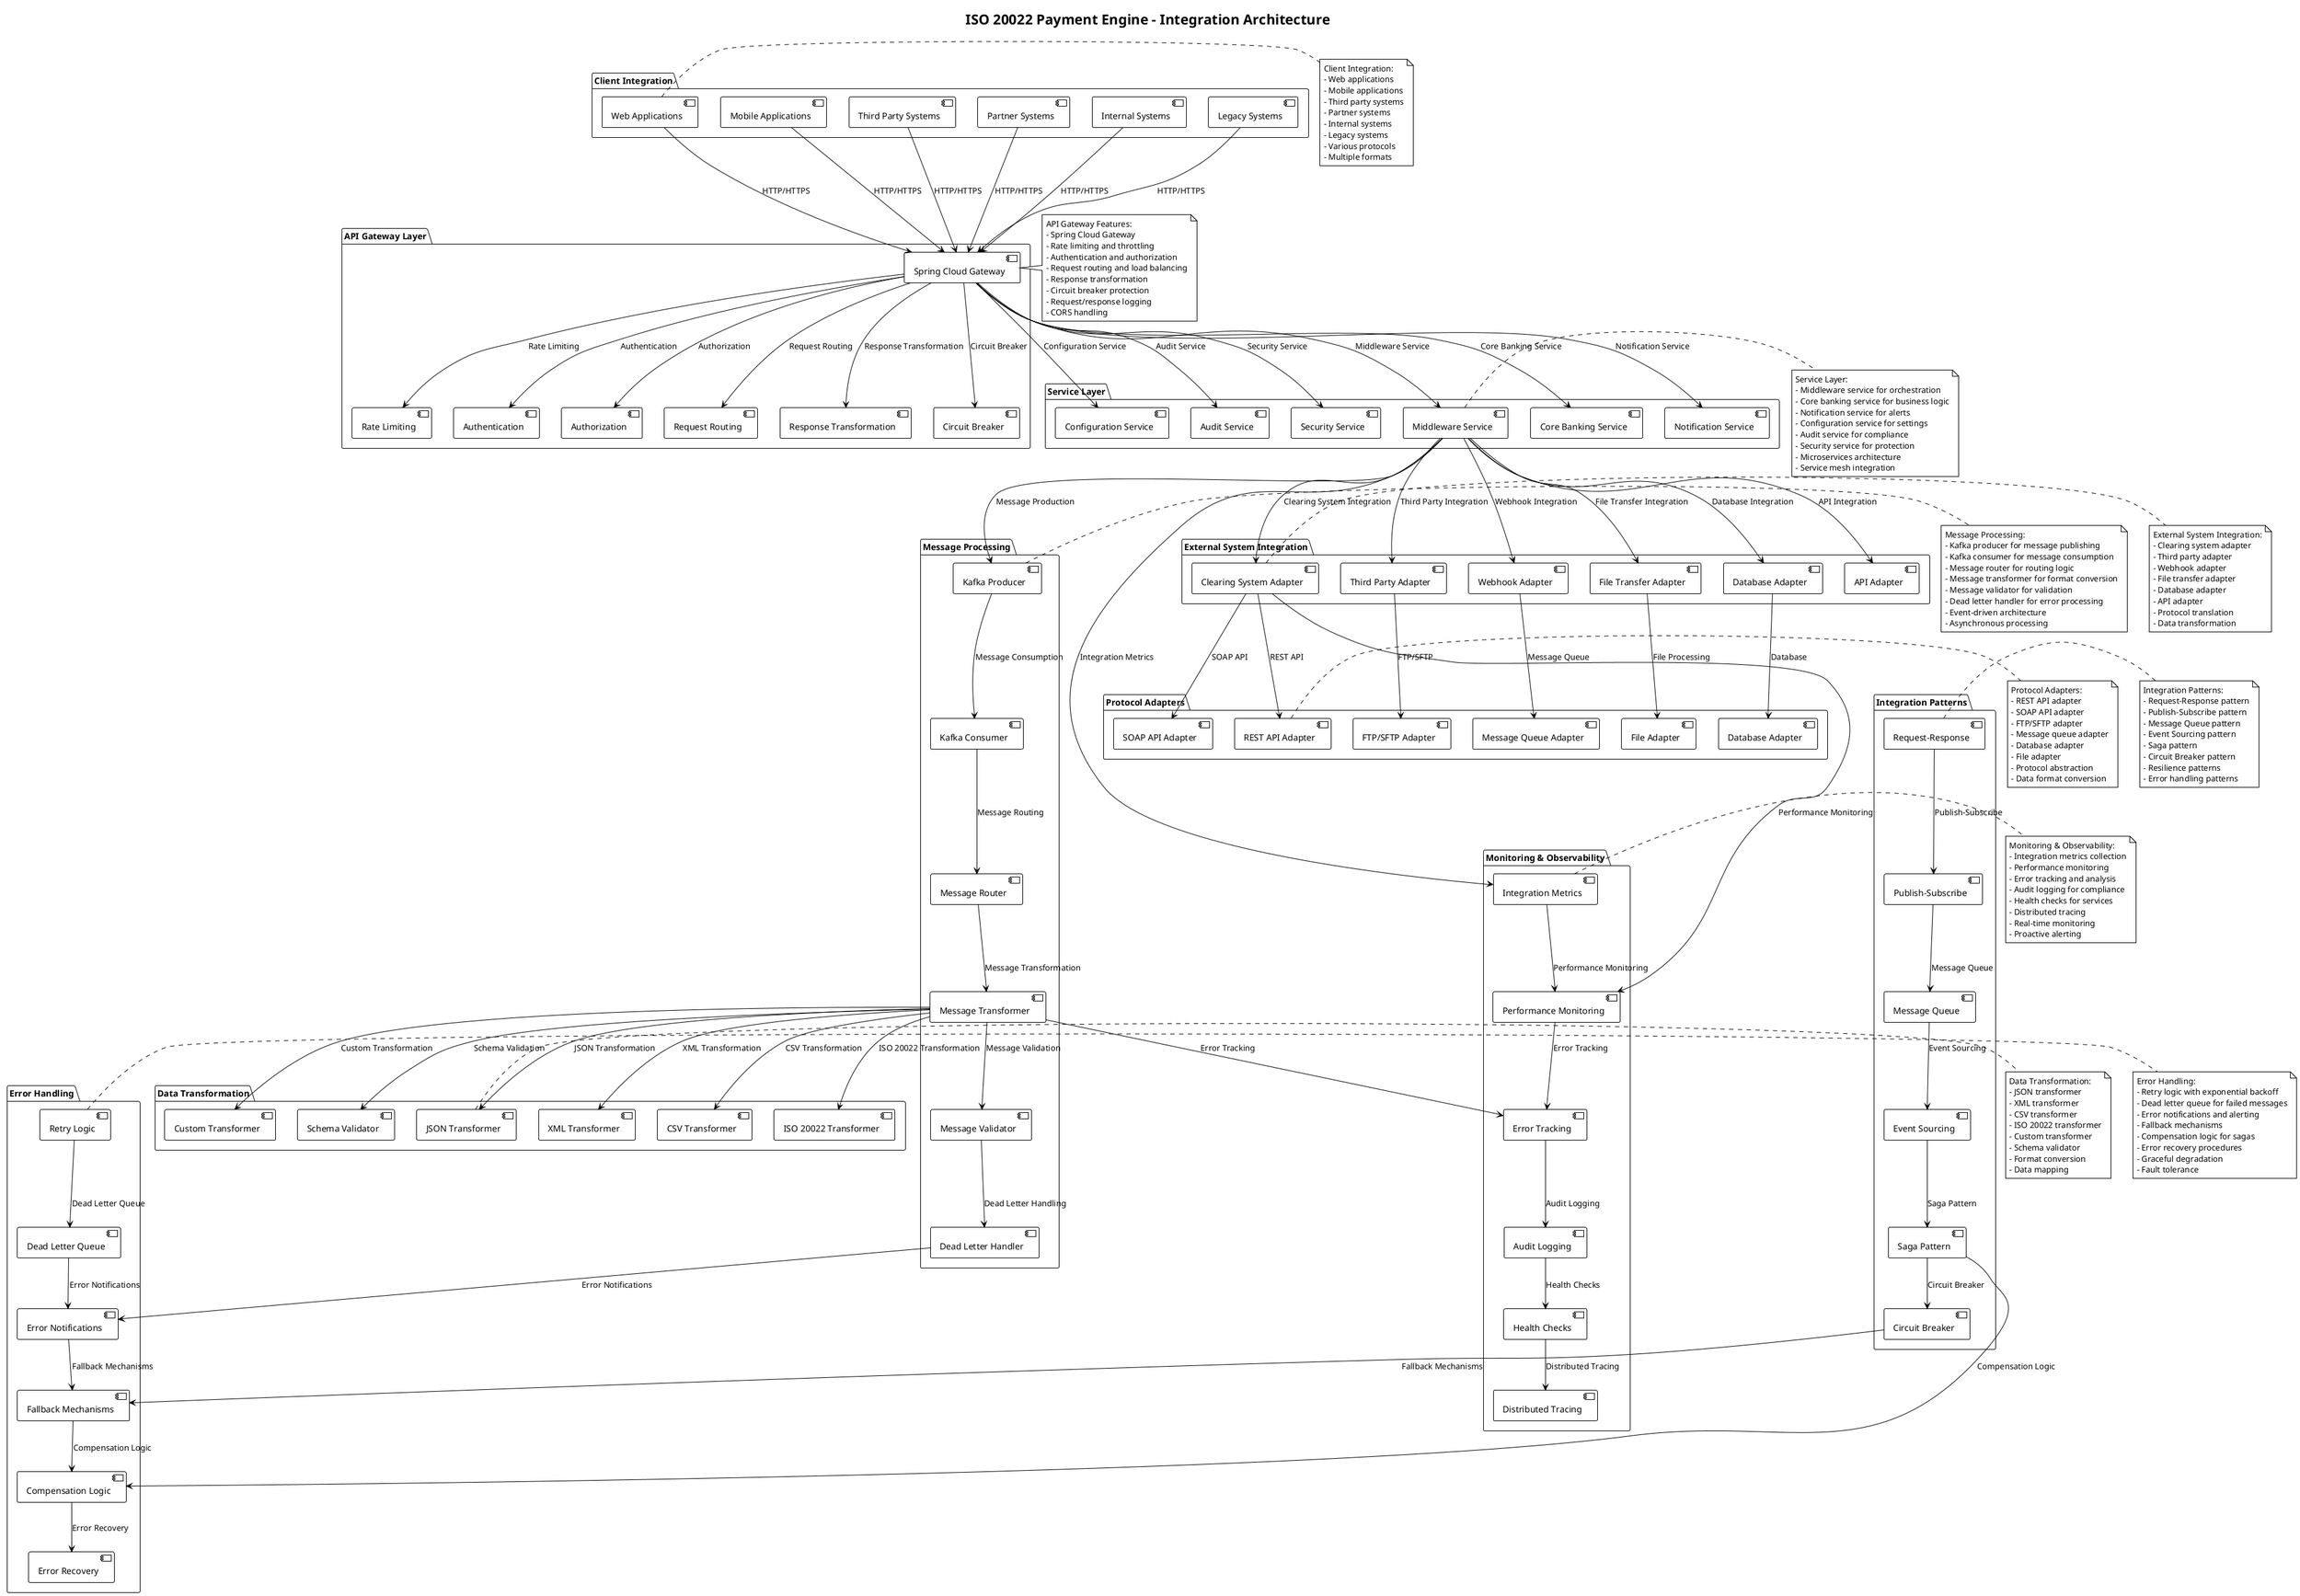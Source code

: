 @startuml INTEGRATION_ARCHITECTURE
!theme plain
title ISO 20022 Payment Engine - Integration Architecture

package "Client Integration" {
    [Web Applications] as WA
    [Mobile Applications] as MA
    [Third Party Systems] as TPS
    [Partner Systems] as PS
    [Internal Systems] as IS
    [Legacy Systems] as LS
}

package "API Gateway Layer" {
    [Spring Cloud Gateway] as SCG
    [Rate Limiting] as RL
    [Authentication] as Auth
    [Authorization] as AuthZ
    [Request Routing] as RR
    [Response Transformation] as RT
    [Circuit Breaker] as CB
}

package "Service Layer" {
    [Middleware Service] as MS
    [Core Banking Service] as CBS
    [Notification Service] as NS
    [Configuration Service] as CS
    [Audit Service] as AS
    [Security Service] as SS
}

package "Message Processing" {
    [Kafka Producer] as KP
    [Kafka Consumer] as KC
    [Message Router] as MR
    [Message Transformer] as MT
    [Message Validator] as MV
    [Dead Letter Handler] as DLH
}

package "External System Integration" {
    [Clearing System Adapter] as CSA
    [Third Party Adapter] as TPA
    [Webhook Adapter] as WA2
    [File Transfer Adapter] as FTA
    [Database Adapter] as DBA
    [API Adapter] as APA
}

package "Protocol Adapters" {
    [REST API Adapter] as REST
    [SOAP API Adapter] as SOAP
    [FTP/SFTP Adapter] as FTP
    [Message Queue Adapter] as MQA
    [Database Adapter] as DBA2
    [File Adapter] as FA
}

package "Data Transformation" {
    [JSON Transformer] as JT
    [XML Transformer] as XT
    [CSV Transformer] as CT
    [ISO 20022 Transformer] as IT
    [Custom Transformer] as CUT
    [Schema Validator] as SV
}

package "Integration Patterns" {
    [Request-Response] as RR2
    [Publish-Subscribe] as PS2
    [Message Queue] as MQ
    [Event Sourcing] as ES
    [Saga Pattern] as SP
    [Circuit Breaker] as CB2
}

package "Error Handling" {
    [Retry Logic] as RL2
    [Dead Letter Queue] as DLQ
    [Error Notifications] as EN
    [Fallback Mechanisms] as FM
    [Compensation Logic] as CL
    [Error Recovery] as ER
}

package "Monitoring & Observability" {
    [Integration Metrics] as IM
    [Performance Monitoring] as PM
    [Error Tracking] as ET
    [Audit Logging] as AL
    [Health Checks] as HC
    [Distributed Tracing] as DT
}

' Client integration connections
WA --> SCG : "HTTP/HTTPS"
MA --> SCG : "HTTP/HTTPS"
TPS --> SCG : "HTTP/HTTPS"
PS --> SCG : "HTTP/HTTPS"
IS --> SCG : "HTTP/HTTPS"
LS --> SCG : "HTTP/HTTPS"

' API Gateway connections
SCG --> RL : "Rate Limiting"
SCG --> Auth : "Authentication"
SCG --> AuthZ : "Authorization"
SCG --> RR : "Request Routing"
SCG --> RT : "Response Transformation"
SCG --> CB : "Circuit Breaker"

' Service layer connections
SCG --> MS : "Middleware Service"
SCG --> CBS : "Core Banking Service"
SCG --> NS : "Notification Service"
SCG --> CS : "Configuration Service"
SCG --> AS : "Audit Service"
SCG --> SS : "Security Service"

' Message processing connections
MS --> KP : "Message Production"
KP --> KC : "Message Consumption"
KC --> MR : "Message Routing"
MR --> MT : "Message Transformation"
MT --> MV : "Message Validation"
MV --> DLH : "Dead Letter Handling"

' External system integration connections
MS --> CSA : "Clearing System Integration"
MS --> TPA : "Third Party Integration"
MS --> WA2 : "Webhook Integration"
MS --> FTA : "File Transfer Integration"
MS --> DBA : "Database Integration"
MS --> APA : "API Integration"

' Protocol adapter connections
CSA --> REST : "REST API"
CSA --> SOAP : "SOAP API"
TPA --> FTP : "FTP/SFTP"
WA2 --> MQA : "Message Queue"
DBA --> DBA2 : "Database"
FTA --> FA : "File Processing"

' Data transformation connections
MT --> JT : "JSON Transformation"
MT --> XT : "XML Transformation"
MT --> CT : "CSV Transformation"
MT --> IT : "ISO 20022 Transformation"
MT --> CUT : "Custom Transformation"
MT --> SV : "Schema Validation"

' Integration pattern connections
RR2 --> PS2 : "Publish-Subscribe"
PS2 --> MQ : "Message Queue"
MQ --> ES : "Event Sourcing"
ES --> SP : "Saga Pattern"
SP --> CB2 : "Circuit Breaker"

' Error handling connections
RL2 --> DLQ : "Dead Letter Queue"
DLQ --> EN : "Error Notifications"
EN --> FM : "Fallback Mechanisms"
FM --> CL : "Compensation Logic"
CL --> ER : "Error Recovery"

' Monitoring connections
IM --> PM : "Performance Monitoring"
PM --> ET : "Error Tracking"
ET --> AL : "Audit Logging"
AL --> HC : "Health Checks"
HC --> DT : "Distributed Tracing"

' Cross-component connections
MS --> IM : "Integration Metrics"
CSA --> PM : "Performance Monitoring"
MT --> ET : "Error Tracking"
DLH --> EN : "Error Notifications"
CB2 --> FM : "Fallback Mechanisms"
SP --> CL : "Compensation Logic"

note right of WA
Client Integration:
- Web applications
- Mobile applications
- Third party systems
- Partner systems
- Internal systems
- Legacy systems
- Various protocols
- Multiple formats
end note

note right of SCG
API Gateway Features:
- Spring Cloud Gateway
- Rate limiting and throttling
- Authentication and authorization
- Request routing and load balancing
- Response transformation
- Circuit breaker protection
- Request/response logging
- CORS handling
end note

note right of MS
Service Layer:
- Middleware service for orchestration
- Core banking service for business logic
- Notification service for alerts
- Configuration service for settings
- Audit service for compliance
- Security service for protection
- Microservices architecture
- Service mesh integration
end note

note right of KP
Message Processing:
- Kafka producer for message publishing
- Kafka consumer for message consumption
- Message router for routing logic
- Message transformer for format conversion
- Message validator for validation
- Dead letter handler for error processing
- Event-driven architecture
- Asynchronous processing
end note

note right of CSA
External System Integration:
- Clearing system adapter
- Third party adapter
- Webhook adapter
- File transfer adapter
- Database adapter
- API adapter
- Protocol translation
- Data transformation
end note

note right of REST
Protocol Adapters:
- REST API adapter
- SOAP API adapter
- FTP/SFTP adapter
- Message queue adapter
- Database adapter
- File adapter
- Protocol abstraction
- Data format conversion
end note

note right of JT
Data Transformation:
- JSON transformer
- XML transformer
- CSV transformer
- ISO 20022 transformer
- Custom transformer
- Schema validator
- Format conversion
- Data mapping
end note

note right of RR2
Integration Patterns:
- Request-Response pattern
- Publish-Subscribe pattern
- Message Queue pattern
- Event Sourcing pattern
- Saga pattern
- Circuit Breaker pattern
- Resilience patterns
- Error handling patterns
end note

note right of RL2
Error Handling:
- Retry logic with exponential backoff
- Dead letter queue for failed messages
- Error notifications and alerting
- Fallback mechanisms
- Compensation logic for sagas
- Error recovery procedures
- Graceful degradation
- Fault tolerance
end note

note right of IM
Monitoring & Observability:
- Integration metrics collection
- Performance monitoring
- Error tracking and analysis
- Audit logging for compliance
- Health checks for services
- Distributed tracing
- Real-time monitoring
- Proactive alerting
end note

@enduml